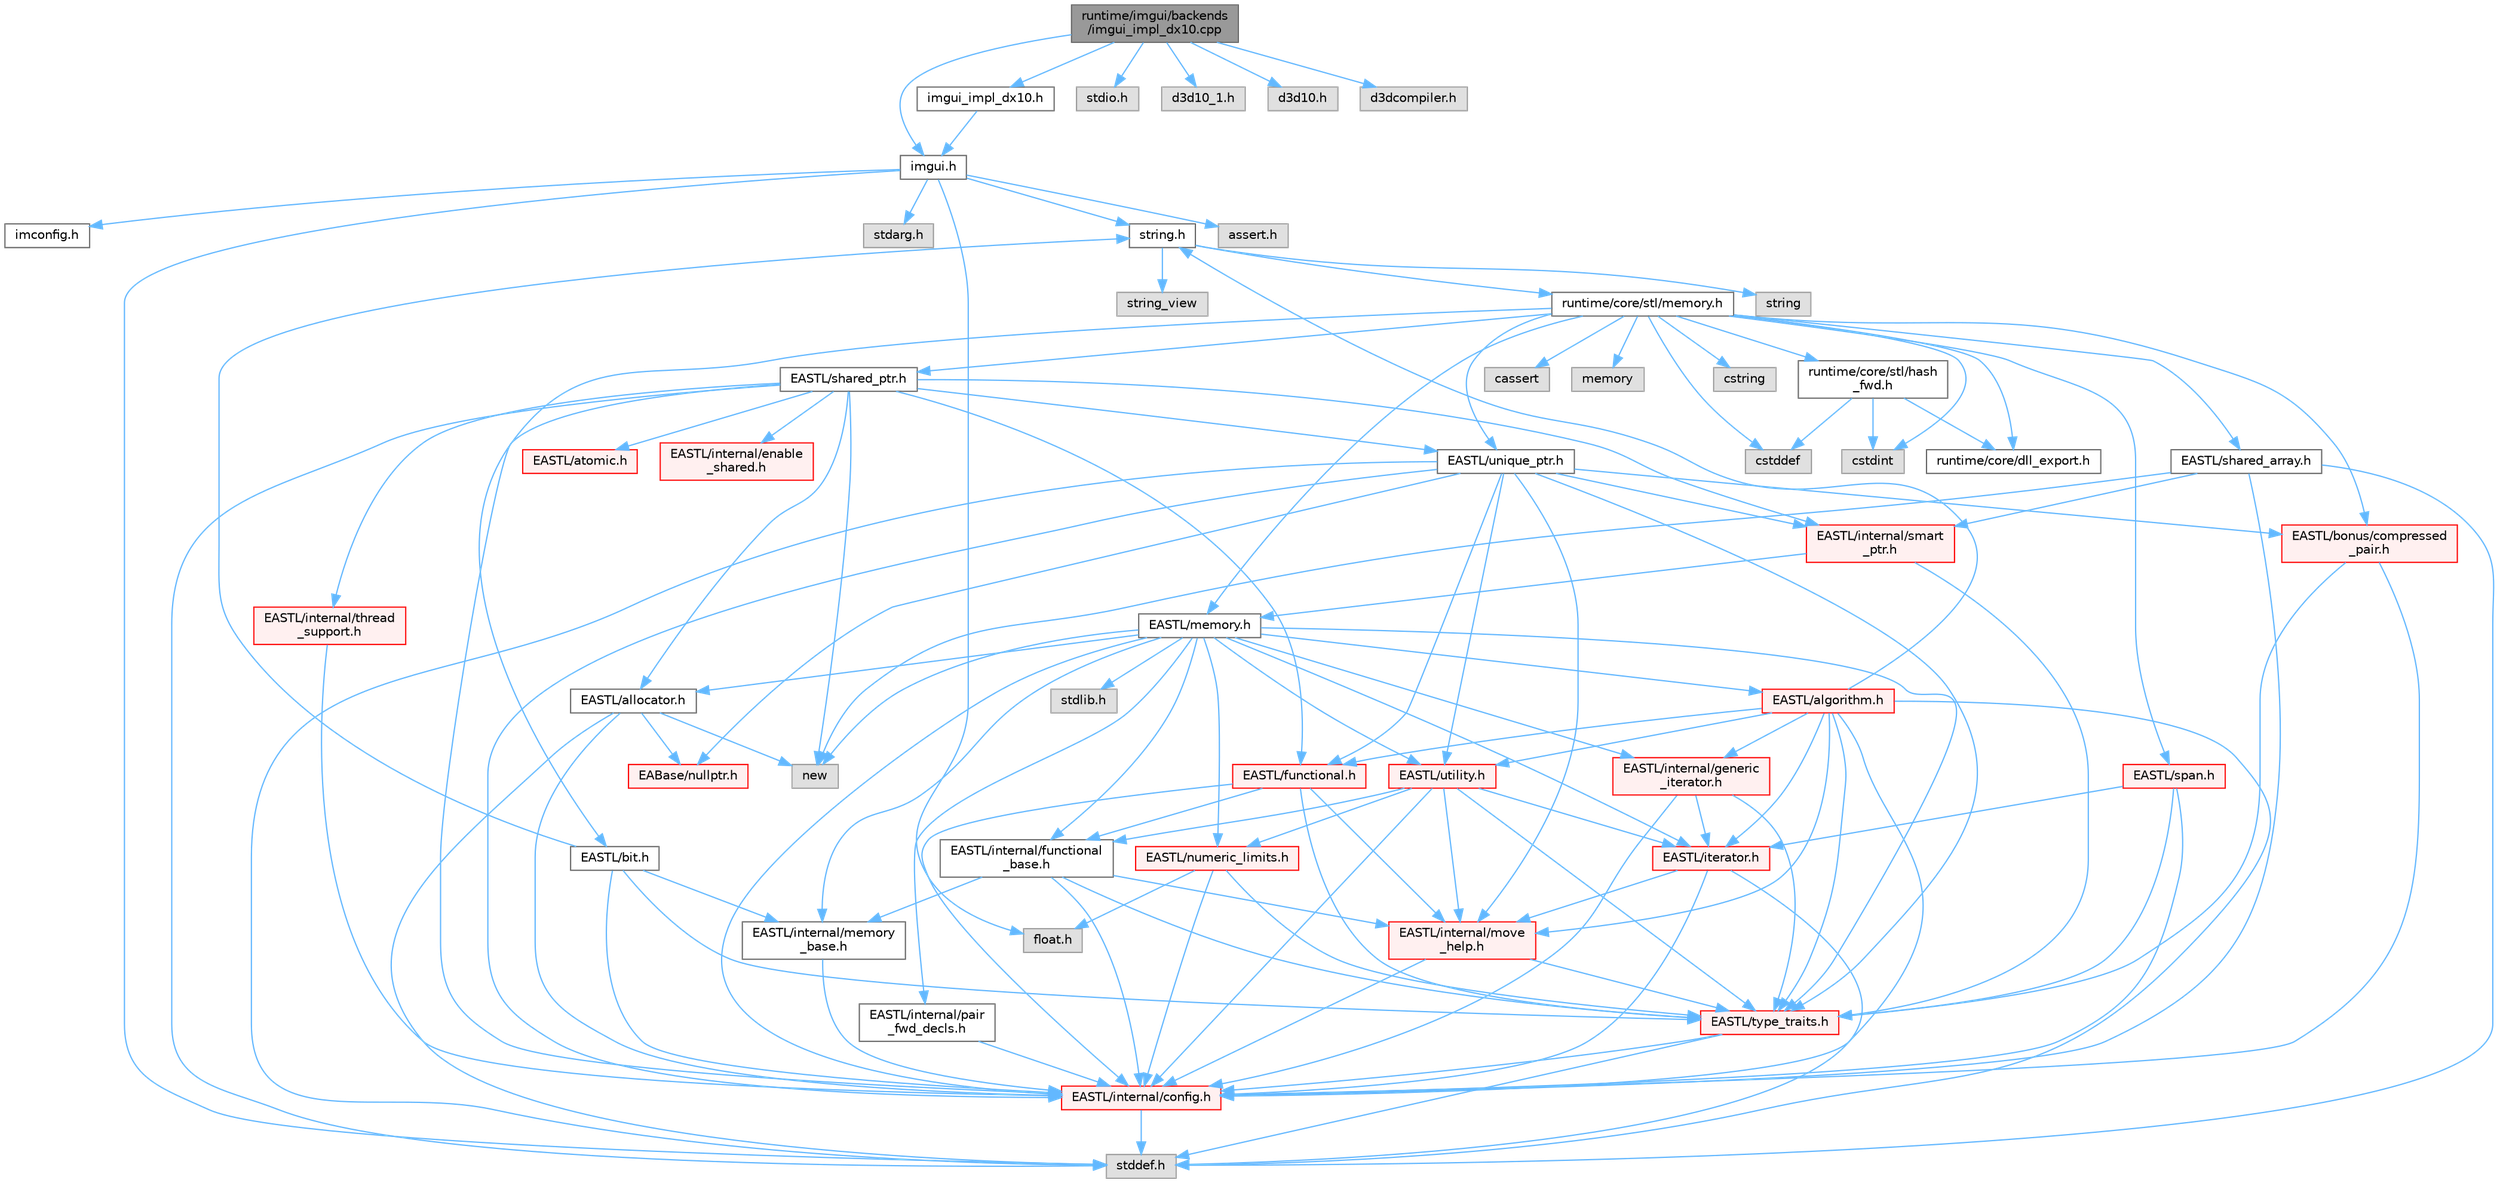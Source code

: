 digraph "runtime/imgui/backends/imgui_impl_dx10.cpp"
{
 // LATEX_PDF_SIZE
  bgcolor="transparent";
  edge [fontname=Helvetica,fontsize=10,labelfontname=Helvetica,labelfontsize=10];
  node [fontname=Helvetica,fontsize=10,shape=box,height=0.2,width=0.4];
  Node1 [id="Node000001",label="runtime/imgui/backends\l/imgui_impl_dx10.cpp",height=0.2,width=0.4,color="gray40", fillcolor="grey60", style="filled", fontcolor="black",tooltip=" "];
  Node1 -> Node2 [id="edge125_Node000001_Node000002",color="steelblue1",style="solid",tooltip=" "];
  Node2 [id="Node000002",label="imgui.h",height=0.2,width=0.4,color="grey40", fillcolor="white", style="filled",URL="$imgui_8h.html",tooltip=" "];
  Node2 -> Node3 [id="edge126_Node000002_Node000003",color="steelblue1",style="solid",tooltip=" "];
  Node3 [id="Node000003",label="imconfig.h",height=0.2,width=0.4,color="grey40", fillcolor="white", style="filled",URL="$imconfig_8h.html",tooltip=" "];
  Node2 -> Node4 [id="edge127_Node000002_Node000004",color="steelblue1",style="solid",tooltip=" "];
  Node4 [id="Node000004",label="float.h",height=0.2,width=0.4,color="grey60", fillcolor="#E0E0E0", style="filled",tooltip=" "];
  Node2 -> Node5 [id="edge128_Node000002_Node000005",color="steelblue1",style="solid",tooltip=" "];
  Node5 [id="Node000005",label="stdarg.h",height=0.2,width=0.4,color="grey60", fillcolor="#E0E0E0", style="filled",tooltip=" "];
  Node2 -> Node6 [id="edge129_Node000002_Node000006",color="steelblue1",style="solid",tooltip=" "];
  Node6 [id="Node000006",label="stddef.h",height=0.2,width=0.4,color="grey60", fillcolor="#E0E0E0", style="filled",tooltip=" "];
  Node2 -> Node7 [id="edge130_Node000002_Node000007",color="steelblue1",style="solid",tooltip=" "];
  Node7 [id="Node000007",label="string.h",height=0.2,width=0.4,color="grey40", fillcolor="white", style="filled",URL="$string_8h.html",tooltip=" "];
  Node7 -> Node8 [id="edge131_Node000007_Node000008",color="steelblue1",style="solid",tooltip=" "];
  Node8 [id="Node000008",label="string",height=0.2,width=0.4,color="grey60", fillcolor="#E0E0E0", style="filled",tooltip=" "];
  Node7 -> Node9 [id="edge132_Node000007_Node000009",color="steelblue1",style="solid",tooltip=" "];
  Node9 [id="Node000009",label="string_view",height=0.2,width=0.4,color="grey60", fillcolor="#E0E0E0", style="filled",tooltip=" "];
  Node7 -> Node10 [id="edge133_Node000007_Node000010",color="steelblue1",style="solid",tooltip=" "];
  Node10 [id="Node000010",label="runtime/core/stl/memory.h",height=0.2,width=0.4,color="grey40", fillcolor="white", style="filled",URL="$core_2stl_2memory_8h.html",tooltip=" "];
  Node10 -> Node11 [id="edge134_Node000010_Node000011",color="steelblue1",style="solid",tooltip=" "];
  Node11 [id="Node000011",label="cstddef",height=0.2,width=0.4,color="grey60", fillcolor="#E0E0E0", style="filled",tooltip=" "];
  Node10 -> Node12 [id="edge135_Node000010_Node000012",color="steelblue1",style="solid",tooltip=" "];
  Node12 [id="Node000012",label="cstdint",height=0.2,width=0.4,color="grey60", fillcolor="#E0E0E0", style="filled",tooltip=" "];
  Node10 -> Node13 [id="edge136_Node000010_Node000013",color="steelblue1",style="solid",tooltip=" "];
  Node13 [id="Node000013",label="cassert",height=0.2,width=0.4,color="grey60", fillcolor="#E0E0E0", style="filled",tooltip=" "];
  Node10 -> Node14 [id="edge137_Node000010_Node000014",color="steelblue1",style="solid",tooltip=" "];
  Node14 [id="Node000014",label="memory",height=0.2,width=0.4,color="grey60", fillcolor="#E0E0E0", style="filled",tooltip=" "];
  Node10 -> Node15 [id="edge138_Node000010_Node000015",color="steelblue1",style="solid",tooltip=" "];
  Node15 [id="Node000015",label="cstring",height=0.2,width=0.4,color="grey60", fillcolor="#E0E0E0", style="filled",tooltip=" "];
  Node10 -> Node16 [id="edge139_Node000010_Node000016",color="steelblue1",style="solid",tooltip=" "];
  Node16 [id="Node000016",label="EASTL/bit.h",height=0.2,width=0.4,color="grey40", fillcolor="white", style="filled",URL="$bit_8h.html",tooltip=" "];
  Node16 -> Node17 [id="edge140_Node000016_Node000017",color="steelblue1",style="solid",tooltip=" "];
  Node17 [id="Node000017",label="EASTL/internal/config.h",height=0.2,width=0.4,color="red", fillcolor="#FFF0F0", style="filled",URL="$config_8h.html",tooltip=" "];
  Node17 -> Node6 [id="edge141_Node000017_Node000006",color="steelblue1",style="solid",tooltip=" "];
  Node16 -> Node25 [id="edge142_Node000016_Node000025",color="steelblue1",style="solid",tooltip=" "];
  Node25 [id="Node000025",label="EASTL/internal/memory\l_base.h",height=0.2,width=0.4,color="grey40", fillcolor="white", style="filled",URL="$memory__base_8h.html",tooltip=" "];
  Node25 -> Node17 [id="edge143_Node000025_Node000017",color="steelblue1",style="solid",tooltip=" "];
  Node16 -> Node26 [id="edge144_Node000016_Node000026",color="steelblue1",style="solid",tooltip=" "];
  Node26 [id="Node000026",label="EASTL/type_traits.h",height=0.2,width=0.4,color="red", fillcolor="#FFF0F0", style="filled",URL="$_e_a_s_t_l_2include_2_e_a_s_t_l_2type__traits_8h.html",tooltip=" "];
  Node26 -> Node17 [id="edge145_Node000026_Node000017",color="steelblue1",style="solid",tooltip=" "];
  Node26 -> Node6 [id="edge146_Node000026_Node000006",color="steelblue1",style="solid",tooltip=" "];
  Node16 -> Node7 [id="edge147_Node000016_Node000007",color="steelblue1",style="solid",tooltip=" "];
  Node10 -> Node36 [id="edge148_Node000010_Node000036",color="steelblue1",style="solid",tooltip=" "];
  Node36 [id="Node000036",label="EASTL/memory.h",height=0.2,width=0.4,color="grey40", fillcolor="white", style="filled",URL="$_e_a_s_t_l_2include_2_e_a_s_t_l_2memory_8h.html",tooltip=" "];
  Node36 -> Node17 [id="edge149_Node000036_Node000017",color="steelblue1",style="solid",tooltip=" "];
  Node36 -> Node25 [id="edge150_Node000036_Node000025",color="steelblue1",style="solid",tooltip=" "];
  Node36 -> Node37 [id="edge151_Node000036_Node000037",color="steelblue1",style="solid",tooltip=" "];
  Node37 [id="Node000037",label="EASTL/internal/generic\l_iterator.h",height=0.2,width=0.4,color="red", fillcolor="#FFF0F0", style="filled",URL="$generic__iterator_8h.html",tooltip=" "];
  Node37 -> Node17 [id="edge152_Node000037_Node000017",color="steelblue1",style="solid",tooltip=" "];
  Node37 -> Node38 [id="edge153_Node000037_Node000038",color="steelblue1",style="solid",tooltip=" "];
  Node38 [id="Node000038",label="EASTL/iterator.h",height=0.2,width=0.4,color="red", fillcolor="#FFF0F0", style="filled",URL="$_e_a_s_t_l_2include_2_e_a_s_t_l_2iterator_8h.html",tooltip=" "];
  Node38 -> Node17 [id="edge154_Node000038_Node000017",color="steelblue1",style="solid",tooltip=" "];
  Node38 -> Node39 [id="edge155_Node000038_Node000039",color="steelblue1",style="solid",tooltip=" "];
  Node39 [id="Node000039",label="EASTL/internal/move\l_help.h",height=0.2,width=0.4,color="red", fillcolor="#FFF0F0", style="filled",URL="$move__help_8h.html",tooltip=" "];
  Node39 -> Node17 [id="edge156_Node000039_Node000017",color="steelblue1",style="solid",tooltip=" "];
  Node39 -> Node26 [id="edge157_Node000039_Node000026",color="steelblue1",style="solid",tooltip=" "];
  Node38 -> Node6 [id="edge158_Node000038_Node000006",color="steelblue1",style="solid",tooltip=" "];
  Node37 -> Node26 [id="edge159_Node000037_Node000026",color="steelblue1",style="solid",tooltip=" "];
  Node36 -> Node41 [id="edge160_Node000036_Node000041",color="steelblue1",style="solid",tooltip=" "];
  Node41 [id="Node000041",label="EASTL/internal/pair\l_fwd_decls.h",height=0.2,width=0.4,color="grey40", fillcolor="white", style="filled",URL="$pair__fwd__decls_8h.html",tooltip=" "];
  Node41 -> Node17 [id="edge161_Node000041_Node000017",color="steelblue1",style="solid",tooltip=" "];
  Node36 -> Node42 [id="edge162_Node000036_Node000042",color="steelblue1",style="solid",tooltip=" "];
  Node42 [id="Node000042",label="EASTL/internal/functional\l_base.h",height=0.2,width=0.4,color="grey40", fillcolor="white", style="filled",URL="$functional__base_8h.html",tooltip=" "];
  Node42 -> Node17 [id="edge163_Node000042_Node000017",color="steelblue1",style="solid",tooltip=" "];
  Node42 -> Node25 [id="edge164_Node000042_Node000025",color="steelblue1",style="solid",tooltip=" "];
  Node42 -> Node39 [id="edge165_Node000042_Node000039",color="steelblue1",style="solid",tooltip=" "];
  Node42 -> Node26 [id="edge166_Node000042_Node000026",color="steelblue1",style="solid",tooltip=" "];
  Node36 -> Node43 [id="edge167_Node000036_Node000043",color="steelblue1",style="solid",tooltip=" "];
  Node43 [id="Node000043",label="EASTL/algorithm.h",height=0.2,width=0.4,color="red", fillcolor="#FFF0F0", style="filled",URL="$_e_a_s_t_l_2include_2_e_a_s_t_l_2algorithm_8h.html",tooltip=" "];
  Node43 -> Node17 [id="edge168_Node000043_Node000017",color="steelblue1",style="solid",tooltip=" "];
  Node43 -> Node26 [id="edge169_Node000043_Node000026",color="steelblue1",style="solid",tooltip=" "];
  Node43 -> Node39 [id="edge170_Node000043_Node000039",color="steelblue1",style="solid",tooltip=" "];
  Node43 -> Node38 [id="edge171_Node000043_Node000038",color="steelblue1",style="solid",tooltip=" "];
  Node43 -> Node46 [id="edge172_Node000043_Node000046",color="steelblue1",style="solid",tooltip=" "];
  Node46 [id="Node000046",label="EASTL/functional.h",height=0.2,width=0.4,color="red", fillcolor="#FFF0F0", style="filled",URL="$_e_a_s_t_l_2include_2_e_a_s_t_l_2functional_8h.html",tooltip=" "];
  Node46 -> Node17 [id="edge173_Node000046_Node000017",color="steelblue1",style="solid",tooltip=" "];
  Node46 -> Node39 [id="edge174_Node000046_Node000039",color="steelblue1",style="solid",tooltip=" "];
  Node46 -> Node26 [id="edge175_Node000046_Node000026",color="steelblue1",style="solid",tooltip=" "];
  Node46 -> Node42 [id="edge176_Node000046_Node000042",color="steelblue1",style="solid",tooltip=" "];
  Node43 -> Node53 [id="edge177_Node000043_Node000053",color="steelblue1",style="solid",tooltip=" "];
  Node53 [id="Node000053",label="EASTL/utility.h",height=0.2,width=0.4,color="red", fillcolor="#FFF0F0", style="filled",URL="$_e_a_s_t_l_2include_2_e_a_s_t_l_2utility_8h.html",tooltip=" "];
  Node53 -> Node17 [id="edge178_Node000053_Node000017",color="steelblue1",style="solid",tooltip=" "];
  Node53 -> Node26 [id="edge179_Node000053_Node000026",color="steelblue1",style="solid",tooltip=" "];
  Node53 -> Node38 [id="edge180_Node000053_Node000038",color="steelblue1",style="solid",tooltip=" "];
  Node53 -> Node54 [id="edge181_Node000053_Node000054",color="steelblue1",style="solid",tooltip=" "];
  Node54 [id="Node000054",label="EASTL/numeric_limits.h",height=0.2,width=0.4,color="red", fillcolor="#FFF0F0", style="filled",URL="$numeric__limits_8h.html",tooltip=" "];
  Node54 -> Node17 [id="edge182_Node000054_Node000017",color="steelblue1",style="solid",tooltip=" "];
  Node54 -> Node26 [id="edge183_Node000054_Node000026",color="steelblue1",style="solid",tooltip=" "];
  Node54 -> Node4 [id="edge184_Node000054_Node000004",color="steelblue1",style="solid",tooltip=" "];
  Node53 -> Node42 [id="edge185_Node000053_Node000042",color="steelblue1",style="solid",tooltip=" "];
  Node53 -> Node39 [id="edge186_Node000053_Node000039",color="steelblue1",style="solid",tooltip=" "];
  Node43 -> Node37 [id="edge187_Node000043_Node000037",color="steelblue1",style="solid",tooltip=" "];
  Node43 -> Node6 [id="edge188_Node000043_Node000006",color="steelblue1",style="solid",tooltip=" "];
  Node43 -> Node7 [id="edge189_Node000043_Node000007",color="steelblue1",style="solid",tooltip=" "];
  Node36 -> Node26 [id="edge190_Node000036_Node000026",color="steelblue1",style="solid",tooltip=" "];
  Node36 -> Node50 [id="edge191_Node000036_Node000050",color="steelblue1",style="solid",tooltip=" "];
  Node50 [id="Node000050",label="EASTL/allocator.h",height=0.2,width=0.4,color="grey40", fillcolor="white", style="filled",URL="$allocator_8h.html",tooltip=" "];
  Node50 -> Node17 [id="edge192_Node000050_Node000017",color="steelblue1",style="solid",tooltip=" "];
  Node50 -> Node28 [id="edge193_Node000050_Node000028",color="steelblue1",style="solid",tooltip=" "];
  Node28 [id="Node000028",label="EABase/nullptr.h",height=0.2,width=0.4,color="red", fillcolor="#FFF0F0", style="filled",URL="$nullptr_8h.html",tooltip=" "];
  Node50 -> Node6 [id="edge194_Node000050_Node000006",color="steelblue1",style="solid",tooltip=" "];
  Node50 -> Node51 [id="edge195_Node000050_Node000051",color="steelblue1",style="solid",tooltip=" "];
  Node51 [id="Node000051",label="new",height=0.2,width=0.4,color="grey60", fillcolor="#E0E0E0", style="filled",tooltip=" "];
  Node36 -> Node38 [id="edge196_Node000036_Node000038",color="steelblue1",style="solid",tooltip=" "];
  Node36 -> Node53 [id="edge197_Node000036_Node000053",color="steelblue1",style="solid",tooltip=" "];
  Node36 -> Node54 [id="edge198_Node000036_Node000054",color="steelblue1",style="solid",tooltip=" "];
  Node36 -> Node62 [id="edge199_Node000036_Node000062",color="steelblue1",style="solid",tooltip=" "];
  Node62 [id="Node000062",label="stdlib.h",height=0.2,width=0.4,color="grey60", fillcolor="#E0E0E0", style="filled",tooltip=" "];
  Node36 -> Node51 [id="edge200_Node000036_Node000051",color="steelblue1",style="solid",tooltip=" "];
  Node10 -> Node63 [id="edge201_Node000010_Node000063",color="steelblue1",style="solid",tooltip=" "];
  Node63 [id="Node000063",label="EASTL/shared_array.h",height=0.2,width=0.4,color="grey40", fillcolor="white", style="filled",URL="$shared__array_8h.html",tooltip=" "];
  Node63 -> Node17 [id="edge202_Node000063_Node000017",color="steelblue1",style="solid",tooltip=" "];
  Node63 -> Node64 [id="edge203_Node000063_Node000064",color="steelblue1",style="solid",tooltip=" "];
  Node64 [id="Node000064",label="EASTL/internal/smart\l_ptr.h",height=0.2,width=0.4,color="red", fillcolor="#FFF0F0", style="filled",URL="$smart__ptr_8h.html",tooltip=" "];
  Node64 -> Node36 [id="edge204_Node000064_Node000036",color="steelblue1",style="solid",tooltip=" "];
  Node64 -> Node26 [id="edge205_Node000064_Node000026",color="steelblue1",style="solid",tooltip=" "];
  Node63 -> Node51 [id="edge206_Node000063_Node000051",color="steelblue1",style="solid",tooltip=" "];
  Node63 -> Node6 [id="edge207_Node000063_Node000006",color="steelblue1",style="solid",tooltip=" "];
  Node10 -> Node66 [id="edge208_Node000010_Node000066",color="steelblue1",style="solid",tooltip=" "];
  Node66 [id="Node000066",label="EASTL/unique_ptr.h",height=0.2,width=0.4,color="grey40", fillcolor="white", style="filled",URL="$unique__ptr_8h.html",tooltip=" "];
  Node66 -> Node28 [id="edge209_Node000066_Node000028",color="steelblue1",style="solid",tooltip=" "];
  Node66 -> Node67 [id="edge210_Node000066_Node000067",color="steelblue1",style="solid",tooltip=" "];
  Node67 [id="Node000067",label="EASTL/bonus/compressed\l_pair.h",height=0.2,width=0.4,color="red", fillcolor="#FFF0F0", style="filled",URL="$compressed__pair_8h.html",tooltip=" "];
  Node67 -> Node17 [id="edge211_Node000067_Node000017",color="steelblue1",style="solid",tooltip=" "];
  Node67 -> Node26 [id="edge212_Node000067_Node000026",color="steelblue1",style="solid",tooltip=" "];
  Node66 -> Node46 [id="edge213_Node000066_Node000046",color="steelblue1",style="solid",tooltip=" "];
  Node66 -> Node17 [id="edge214_Node000066_Node000017",color="steelblue1",style="solid",tooltip=" "];
  Node66 -> Node39 [id="edge215_Node000066_Node000039",color="steelblue1",style="solid",tooltip=" "];
  Node66 -> Node64 [id="edge216_Node000066_Node000064",color="steelblue1",style="solid",tooltip=" "];
  Node66 -> Node26 [id="edge217_Node000066_Node000026",color="steelblue1",style="solid",tooltip=" "];
  Node66 -> Node53 [id="edge218_Node000066_Node000053",color="steelblue1",style="solid",tooltip=" "];
  Node66 -> Node6 [id="edge219_Node000066_Node000006",color="steelblue1",style="solid",tooltip=" "];
  Node10 -> Node69 [id="edge220_Node000010_Node000069",color="steelblue1",style="solid",tooltip=" "];
  Node69 [id="Node000069",label="EASTL/shared_ptr.h",height=0.2,width=0.4,color="grey40", fillcolor="white", style="filled",URL="$shared__ptr_8h.html",tooltip=" "];
  Node69 -> Node17 [id="edge221_Node000069_Node000017",color="steelblue1",style="solid",tooltip=" "];
  Node69 -> Node64 [id="edge222_Node000069_Node000064",color="steelblue1",style="solid",tooltip=" "];
  Node69 -> Node70 [id="edge223_Node000069_Node000070",color="steelblue1",style="solid",tooltip=" "];
  Node70 [id="Node000070",label="EASTL/internal/thread\l_support.h",height=0.2,width=0.4,color="red", fillcolor="#FFF0F0", style="filled",URL="$thread__support_8h.html",tooltip=" "];
  Node70 -> Node17 [id="edge224_Node000070_Node000017",color="steelblue1",style="solid",tooltip=" "];
  Node69 -> Node66 [id="edge225_Node000069_Node000066",color="steelblue1",style="solid",tooltip=" "];
  Node69 -> Node46 [id="edge226_Node000069_Node000046",color="steelblue1",style="solid",tooltip=" "];
  Node69 -> Node50 [id="edge227_Node000069_Node000050",color="steelblue1",style="solid",tooltip=" "];
  Node69 -> Node71 [id="edge228_Node000069_Node000071",color="steelblue1",style="solid",tooltip=" "];
  Node71 [id="Node000071",label="EASTL/atomic.h",height=0.2,width=0.4,color="red", fillcolor="#FFF0F0", style="filled",URL="$_e_a_s_t_l_2include_2_e_a_s_t_l_2atomic_8h.html",tooltip=" "];
  Node69 -> Node51 [id="edge229_Node000069_Node000051",color="steelblue1",style="solid",tooltip=" "];
  Node69 -> Node6 [id="edge230_Node000069_Node000006",color="steelblue1",style="solid",tooltip=" "];
  Node69 -> Node148 [id="edge231_Node000069_Node000148",color="steelblue1",style="solid",tooltip=" "];
  Node148 [id="Node000148",label="EASTL/internal/enable\l_shared.h",height=0.2,width=0.4,color="red", fillcolor="#FFF0F0", style="filled",URL="$enable__shared_8h.html",tooltip=" "];
  Node10 -> Node149 [id="edge232_Node000010_Node000149",color="steelblue1",style="solid",tooltip=" "];
  Node149 [id="Node000149",label="EASTL/span.h",height=0.2,width=0.4,color="red", fillcolor="#FFF0F0", style="filled",URL="$span_8h.html",tooltip=" "];
  Node149 -> Node17 [id="edge233_Node000149_Node000017",color="steelblue1",style="solid",tooltip=" "];
  Node149 -> Node26 [id="edge234_Node000149_Node000026",color="steelblue1",style="solid",tooltip=" "];
  Node149 -> Node38 [id="edge235_Node000149_Node000038",color="steelblue1",style="solid",tooltip=" "];
  Node10 -> Node67 [id="edge236_Node000010_Node000067",color="steelblue1",style="solid",tooltip=" "];
  Node10 -> Node152 [id="edge237_Node000010_Node000152",color="steelblue1",style="solid",tooltip=" "];
  Node152 [id="Node000152",label="runtime/core/dll_export.h",height=0.2,width=0.4,color="grey40", fillcolor="white", style="filled",URL="$dll__export_8h.html",tooltip=" "];
  Node10 -> Node153 [id="edge238_Node000010_Node000153",color="steelblue1",style="solid",tooltip=" "];
  Node153 [id="Node000153",label="runtime/core/stl/hash\l_fwd.h",height=0.2,width=0.4,color="grey40", fillcolor="white", style="filled",URL="$hash__fwd_8h.html",tooltip=" "];
  Node153 -> Node11 [id="edge239_Node000153_Node000011",color="steelblue1",style="solid",tooltip=" "];
  Node153 -> Node12 [id="edge240_Node000153_Node000012",color="steelblue1",style="solid",tooltip=" "];
  Node153 -> Node152 [id="edge241_Node000153_Node000152",color="steelblue1",style="solid",tooltip=" "];
  Node2 -> Node154 [id="edge242_Node000002_Node000154",color="steelblue1",style="solid",tooltip=" "];
  Node154 [id="Node000154",label="assert.h",height=0.2,width=0.4,color="grey60", fillcolor="#E0E0E0", style="filled",tooltip=" "];
  Node1 -> Node155 [id="edge243_Node000001_Node000155",color="steelblue1",style="solid",tooltip=" "];
  Node155 [id="Node000155",label="imgui_impl_dx10.h",height=0.2,width=0.4,color="grey40", fillcolor="white", style="filled",URL="$imgui__impl__dx10_8h.html",tooltip=" "];
  Node155 -> Node2 [id="edge244_Node000155_Node000002",color="steelblue1",style="solid",tooltip=" "];
  Node1 -> Node156 [id="edge245_Node000001_Node000156",color="steelblue1",style="solid",tooltip=" "];
  Node156 [id="Node000156",label="stdio.h",height=0.2,width=0.4,color="grey60", fillcolor="#E0E0E0", style="filled",tooltip=" "];
  Node1 -> Node157 [id="edge246_Node000001_Node000157",color="steelblue1",style="solid",tooltip=" "];
  Node157 [id="Node000157",label="d3d10_1.h",height=0.2,width=0.4,color="grey60", fillcolor="#E0E0E0", style="filled",tooltip=" "];
  Node1 -> Node158 [id="edge247_Node000001_Node000158",color="steelblue1",style="solid",tooltip=" "];
  Node158 [id="Node000158",label="d3d10.h",height=0.2,width=0.4,color="grey60", fillcolor="#E0E0E0", style="filled",tooltip=" "];
  Node1 -> Node159 [id="edge248_Node000001_Node000159",color="steelblue1",style="solid",tooltip=" "];
  Node159 [id="Node000159",label="d3dcompiler.h",height=0.2,width=0.4,color="grey60", fillcolor="#E0E0E0", style="filled",tooltip=" "];
}
